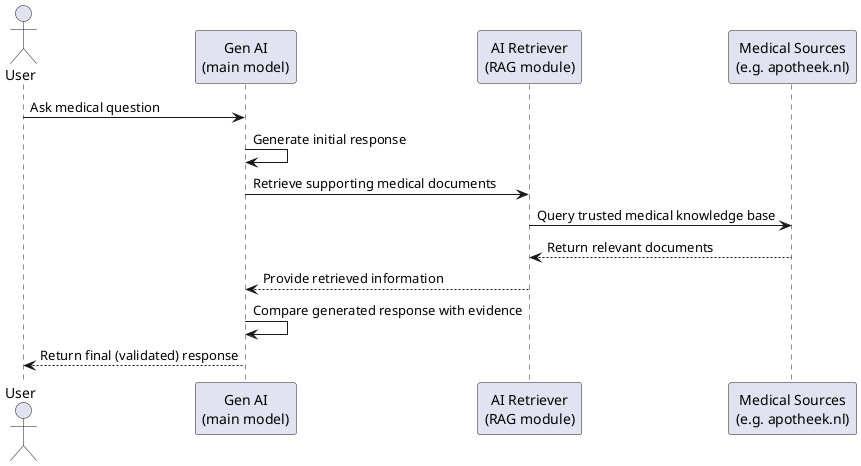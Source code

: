 @startuml
actor User
participant "Gen AI\n(main model)" as GenAI
participant "AI Retriever\n(RAG module)" as RAG
participant "Medical Sources\n(e.g. apotheek.nl)" as Sources

User -> GenAI : Ask medical question
GenAI -> GenAI : Generate initial response
GenAI -> RAG : Retrieve supporting medical documents
RAG -> Sources : Query trusted medical knowledge base
Sources --> RAG : Return relevant documents
RAG --> GenAI : Provide retrieved information
GenAI -> GenAI : Compare generated response with evidence
GenAI --> User : Return final (validated) response
@enduml
